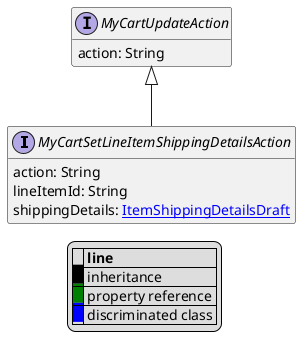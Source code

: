 @startuml

hide empty fields
hide empty methods
legend
|= |= line |
|<back:black>   </back>| inheritance |
|<back:green>   </back>| property reference |
|<back:blue>   </back>| discriminated class |
endlegend
interface MyCartSetLineItemShippingDetailsAction [[MyCartSetLineItemShippingDetailsAction.svg]] extends MyCartUpdateAction {
    action: String
    lineItemId: String
    shippingDetails: [[ItemShippingDetailsDraft.svg ItemShippingDetailsDraft]]
}
interface MyCartUpdateAction [[MyCartUpdateAction.svg]]  {
    action: String
}





@enduml
